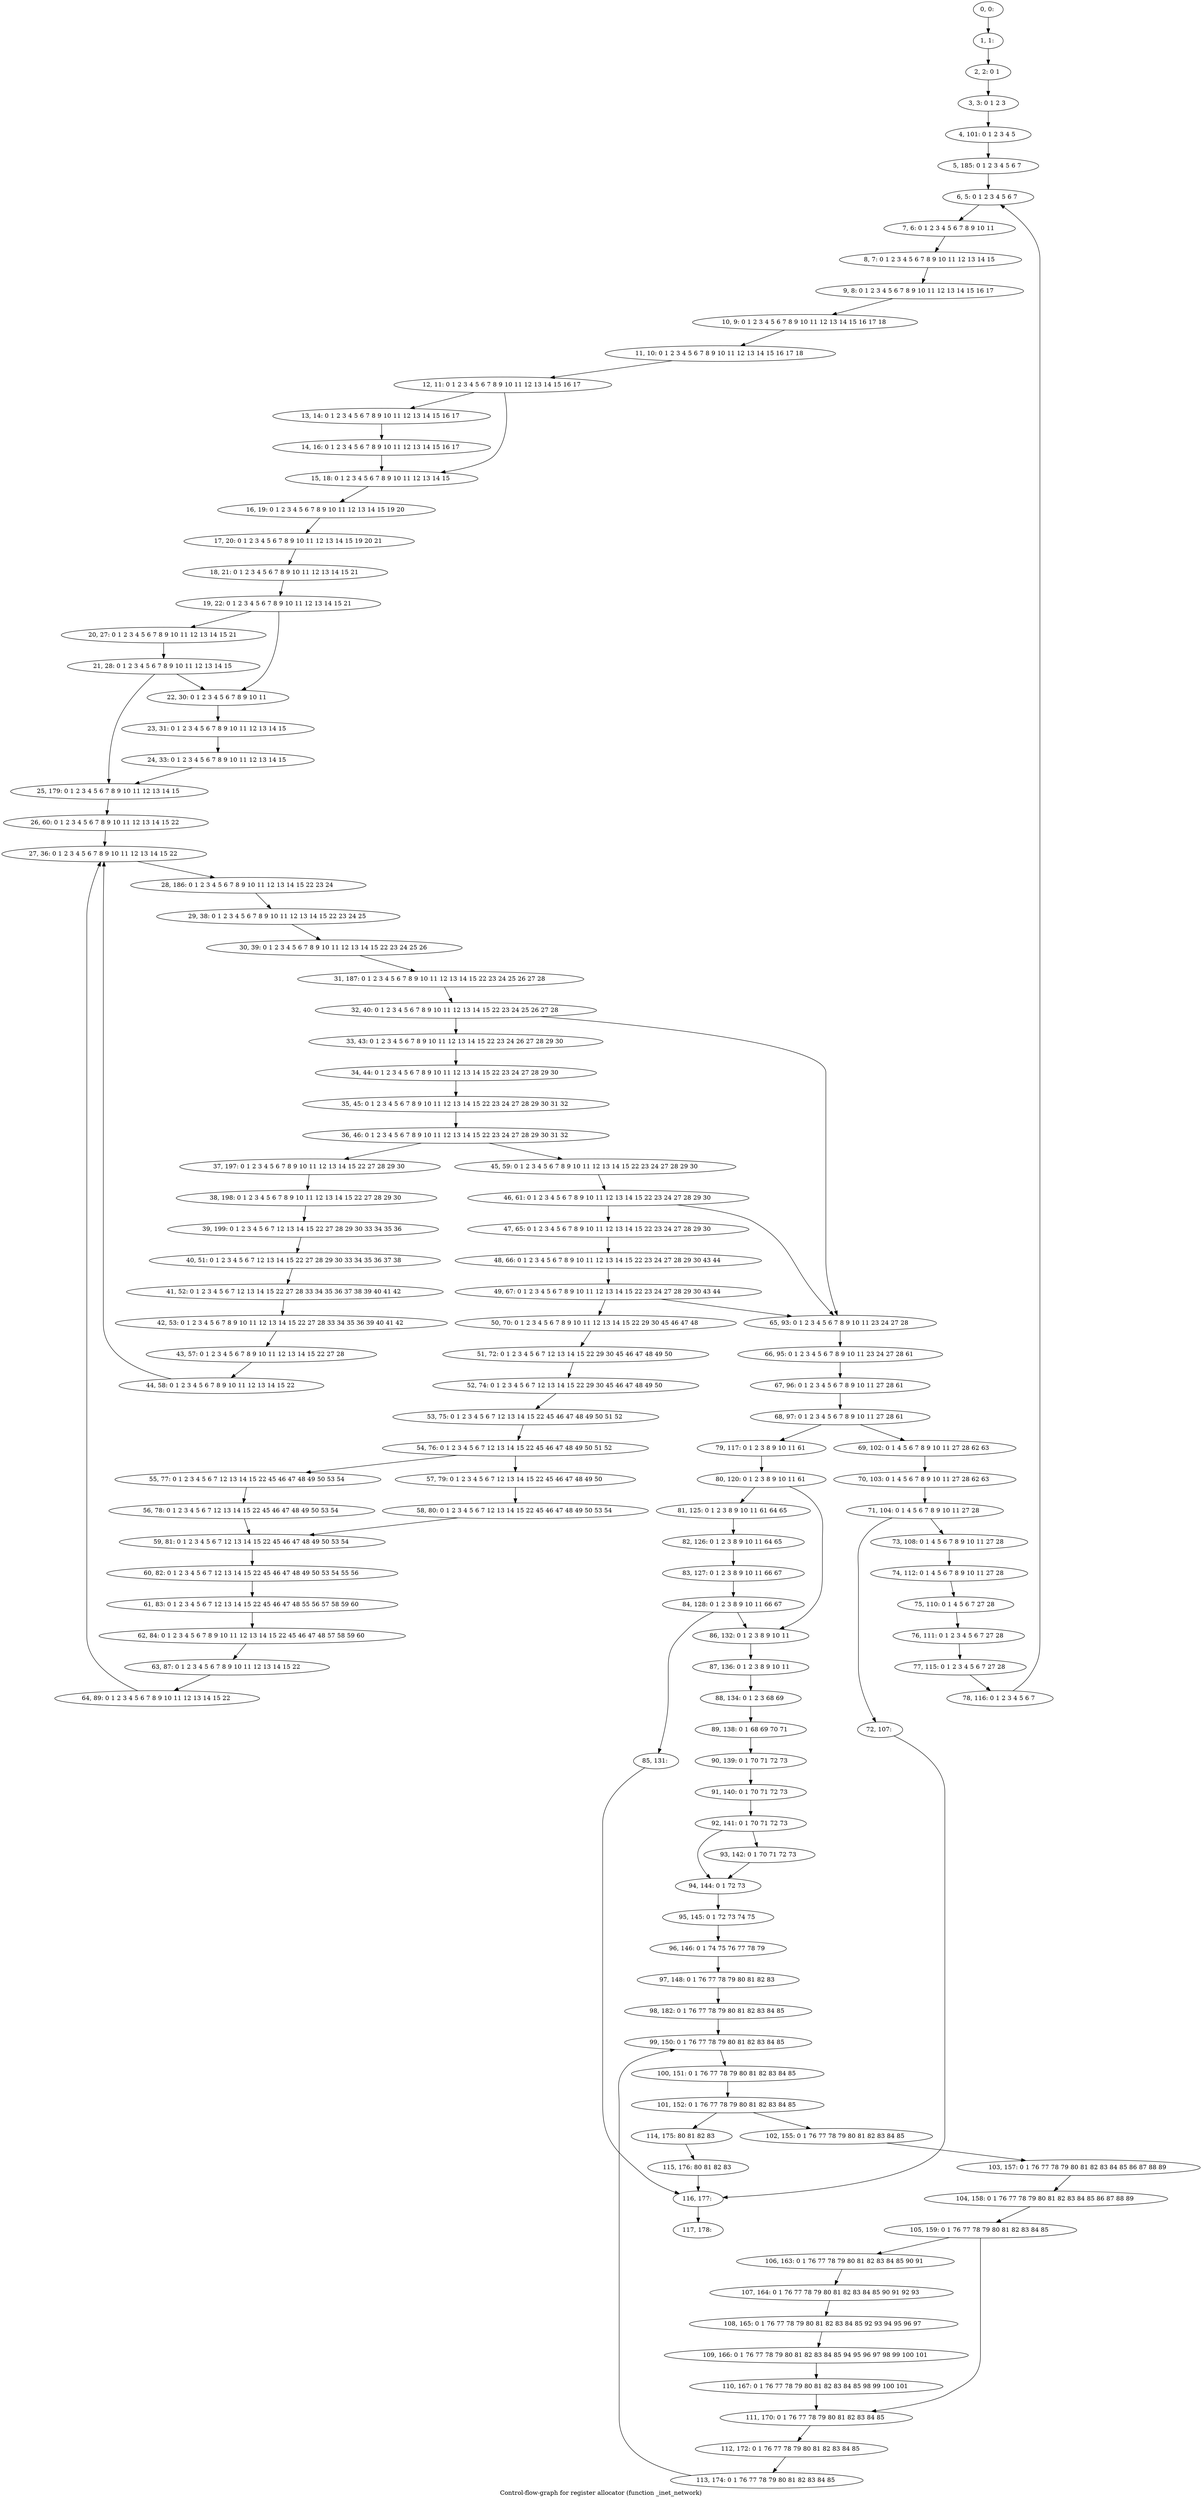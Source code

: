 digraph G {
graph [label="Control-flow-graph for register allocator (function _inet_network)"]
0[label="0, 0: "];
1[label="1, 1: "];
2[label="2, 2: 0 1 "];
3[label="3, 3: 0 1 2 3 "];
4[label="4, 101: 0 1 2 3 4 5 "];
5[label="5, 185: 0 1 2 3 4 5 6 7 "];
6[label="6, 5: 0 1 2 3 4 5 6 7 "];
7[label="7, 6: 0 1 2 3 4 5 6 7 8 9 10 11 "];
8[label="8, 7: 0 1 2 3 4 5 6 7 8 9 10 11 12 13 14 15 "];
9[label="9, 8: 0 1 2 3 4 5 6 7 8 9 10 11 12 13 14 15 16 17 "];
10[label="10, 9: 0 1 2 3 4 5 6 7 8 9 10 11 12 13 14 15 16 17 18 "];
11[label="11, 10: 0 1 2 3 4 5 6 7 8 9 10 11 12 13 14 15 16 17 18 "];
12[label="12, 11: 0 1 2 3 4 5 6 7 8 9 10 11 12 13 14 15 16 17 "];
13[label="13, 14: 0 1 2 3 4 5 6 7 8 9 10 11 12 13 14 15 16 17 "];
14[label="14, 16: 0 1 2 3 4 5 6 7 8 9 10 11 12 13 14 15 16 17 "];
15[label="15, 18: 0 1 2 3 4 5 6 7 8 9 10 11 12 13 14 15 "];
16[label="16, 19: 0 1 2 3 4 5 6 7 8 9 10 11 12 13 14 15 19 20 "];
17[label="17, 20: 0 1 2 3 4 5 6 7 8 9 10 11 12 13 14 15 19 20 21 "];
18[label="18, 21: 0 1 2 3 4 5 6 7 8 9 10 11 12 13 14 15 21 "];
19[label="19, 22: 0 1 2 3 4 5 6 7 8 9 10 11 12 13 14 15 21 "];
20[label="20, 27: 0 1 2 3 4 5 6 7 8 9 10 11 12 13 14 15 21 "];
21[label="21, 28: 0 1 2 3 4 5 6 7 8 9 10 11 12 13 14 15 "];
22[label="22, 30: 0 1 2 3 4 5 6 7 8 9 10 11 "];
23[label="23, 31: 0 1 2 3 4 5 6 7 8 9 10 11 12 13 14 15 "];
24[label="24, 33: 0 1 2 3 4 5 6 7 8 9 10 11 12 13 14 15 "];
25[label="25, 179: 0 1 2 3 4 5 6 7 8 9 10 11 12 13 14 15 "];
26[label="26, 60: 0 1 2 3 4 5 6 7 8 9 10 11 12 13 14 15 22 "];
27[label="27, 36: 0 1 2 3 4 5 6 7 8 9 10 11 12 13 14 15 22 "];
28[label="28, 186: 0 1 2 3 4 5 6 7 8 9 10 11 12 13 14 15 22 23 24 "];
29[label="29, 38: 0 1 2 3 4 5 6 7 8 9 10 11 12 13 14 15 22 23 24 25 "];
30[label="30, 39: 0 1 2 3 4 5 6 7 8 9 10 11 12 13 14 15 22 23 24 25 26 "];
31[label="31, 187: 0 1 2 3 4 5 6 7 8 9 10 11 12 13 14 15 22 23 24 25 26 27 28 "];
32[label="32, 40: 0 1 2 3 4 5 6 7 8 9 10 11 12 13 14 15 22 23 24 25 26 27 28 "];
33[label="33, 43: 0 1 2 3 4 5 6 7 8 9 10 11 12 13 14 15 22 23 24 26 27 28 29 30 "];
34[label="34, 44: 0 1 2 3 4 5 6 7 8 9 10 11 12 13 14 15 22 23 24 27 28 29 30 "];
35[label="35, 45: 0 1 2 3 4 5 6 7 8 9 10 11 12 13 14 15 22 23 24 27 28 29 30 31 32 "];
36[label="36, 46: 0 1 2 3 4 5 6 7 8 9 10 11 12 13 14 15 22 23 24 27 28 29 30 31 32 "];
37[label="37, 197: 0 1 2 3 4 5 6 7 8 9 10 11 12 13 14 15 22 27 28 29 30 "];
38[label="38, 198: 0 1 2 3 4 5 6 7 8 9 10 11 12 13 14 15 22 27 28 29 30 "];
39[label="39, 199: 0 1 2 3 4 5 6 7 12 13 14 15 22 27 28 29 30 33 34 35 36 "];
40[label="40, 51: 0 1 2 3 4 5 6 7 12 13 14 15 22 27 28 29 30 33 34 35 36 37 38 "];
41[label="41, 52: 0 1 2 3 4 5 6 7 12 13 14 15 22 27 28 33 34 35 36 37 38 39 40 41 42 "];
42[label="42, 53: 0 1 2 3 4 5 6 7 8 9 10 11 12 13 14 15 22 27 28 33 34 35 36 39 40 41 42 "];
43[label="43, 57: 0 1 2 3 4 5 6 7 8 9 10 11 12 13 14 15 22 27 28 "];
44[label="44, 58: 0 1 2 3 4 5 6 7 8 9 10 11 12 13 14 15 22 "];
45[label="45, 59: 0 1 2 3 4 5 6 7 8 9 10 11 12 13 14 15 22 23 24 27 28 29 30 "];
46[label="46, 61: 0 1 2 3 4 5 6 7 8 9 10 11 12 13 14 15 22 23 24 27 28 29 30 "];
47[label="47, 65: 0 1 2 3 4 5 6 7 8 9 10 11 12 13 14 15 22 23 24 27 28 29 30 "];
48[label="48, 66: 0 1 2 3 4 5 6 7 8 9 10 11 12 13 14 15 22 23 24 27 28 29 30 43 44 "];
49[label="49, 67: 0 1 2 3 4 5 6 7 8 9 10 11 12 13 14 15 22 23 24 27 28 29 30 43 44 "];
50[label="50, 70: 0 1 2 3 4 5 6 7 8 9 10 11 12 13 14 15 22 29 30 45 46 47 48 "];
51[label="51, 72: 0 1 2 3 4 5 6 7 12 13 14 15 22 29 30 45 46 47 48 49 50 "];
52[label="52, 74: 0 1 2 3 4 5 6 7 12 13 14 15 22 29 30 45 46 47 48 49 50 "];
53[label="53, 75: 0 1 2 3 4 5 6 7 12 13 14 15 22 45 46 47 48 49 50 51 52 "];
54[label="54, 76: 0 1 2 3 4 5 6 7 12 13 14 15 22 45 46 47 48 49 50 51 52 "];
55[label="55, 77: 0 1 2 3 4 5 6 7 12 13 14 15 22 45 46 47 48 49 50 53 54 "];
56[label="56, 78: 0 1 2 3 4 5 6 7 12 13 14 15 22 45 46 47 48 49 50 53 54 "];
57[label="57, 79: 0 1 2 3 4 5 6 7 12 13 14 15 22 45 46 47 48 49 50 "];
58[label="58, 80: 0 1 2 3 4 5 6 7 12 13 14 15 22 45 46 47 48 49 50 53 54 "];
59[label="59, 81: 0 1 2 3 4 5 6 7 12 13 14 15 22 45 46 47 48 49 50 53 54 "];
60[label="60, 82: 0 1 2 3 4 5 6 7 12 13 14 15 22 45 46 47 48 49 50 53 54 55 56 "];
61[label="61, 83: 0 1 2 3 4 5 6 7 12 13 14 15 22 45 46 47 48 55 56 57 58 59 60 "];
62[label="62, 84: 0 1 2 3 4 5 6 7 8 9 10 11 12 13 14 15 22 45 46 47 48 57 58 59 60 "];
63[label="63, 87: 0 1 2 3 4 5 6 7 8 9 10 11 12 13 14 15 22 "];
64[label="64, 89: 0 1 2 3 4 5 6 7 8 9 10 11 12 13 14 15 22 "];
65[label="65, 93: 0 1 2 3 4 5 6 7 8 9 10 11 23 24 27 28 "];
66[label="66, 95: 0 1 2 3 4 5 6 7 8 9 10 11 23 24 27 28 61 "];
67[label="67, 96: 0 1 2 3 4 5 6 7 8 9 10 11 27 28 61 "];
68[label="68, 97: 0 1 2 3 4 5 6 7 8 9 10 11 27 28 61 "];
69[label="69, 102: 0 1 4 5 6 7 8 9 10 11 27 28 62 63 "];
70[label="70, 103: 0 1 4 5 6 7 8 9 10 11 27 28 62 63 "];
71[label="71, 104: 0 1 4 5 6 7 8 9 10 11 27 28 "];
72[label="72, 107: "];
73[label="73, 108: 0 1 4 5 6 7 8 9 10 11 27 28 "];
74[label="74, 112: 0 1 4 5 6 7 8 9 10 11 27 28 "];
75[label="75, 110: 0 1 4 5 6 7 27 28 "];
76[label="76, 111: 0 1 2 3 4 5 6 7 27 28 "];
77[label="77, 115: 0 1 2 3 4 5 6 7 27 28 "];
78[label="78, 116: 0 1 2 3 4 5 6 7 "];
79[label="79, 117: 0 1 2 3 8 9 10 11 61 "];
80[label="80, 120: 0 1 2 3 8 9 10 11 61 "];
81[label="81, 125: 0 1 2 3 8 9 10 11 61 64 65 "];
82[label="82, 126: 0 1 2 3 8 9 10 11 64 65 "];
83[label="83, 127: 0 1 2 3 8 9 10 11 66 67 "];
84[label="84, 128: 0 1 2 3 8 9 10 11 66 67 "];
85[label="85, 131: "];
86[label="86, 132: 0 1 2 3 8 9 10 11 "];
87[label="87, 136: 0 1 2 3 8 9 10 11 "];
88[label="88, 134: 0 1 2 3 68 69 "];
89[label="89, 138: 0 1 68 69 70 71 "];
90[label="90, 139: 0 1 70 71 72 73 "];
91[label="91, 140: 0 1 70 71 72 73 "];
92[label="92, 141: 0 1 70 71 72 73 "];
93[label="93, 142: 0 1 70 71 72 73 "];
94[label="94, 144: 0 1 72 73 "];
95[label="95, 145: 0 1 72 73 74 75 "];
96[label="96, 146: 0 1 74 75 76 77 78 79 "];
97[label="97, 148: 0 1 76 77 78 79 80 81 82 83 "];
98[label="98, 182: 0 1 76 77 78 79 80 81 82 83 84 85 "];
99[label="99, 150: 0 1 76 77 78 79 80 81 82 83 84 85 "];
100[label="100, 151: 0 1 76 77 78 79 80 81 82 83 84 85 "];
101[label="101, 152: 0 1 76 77 78 79 80 81 82 83 84 85 "];
102[label="102, 155: 0 1 76 77 78 79 80 81 82 83 84 85 "];
103[label="103, 157: 0 1 76 77 78 79 80 81 82 83 84 85 86 87 88 89 "];
104[label="104, 158: 0 1 76 77 78 79 80 81 82 83 84 85 86 87 88 89 "];
105[label="105, 159: 0 1 76 77 78 79 80 81 82 83 84 85 "];
106[label="106, 163: 0 1 76 77 78 79 80 81 82 83 84 85 90 91 "];
107[label="107, 164: 0 1 76 77 78 79 80 81 82 83 84 85 90 91 92 93 "];
108[label="108, 165: 0 1 76 77 78 79 80 81 82 83 84 85 92 93 94 95 96 97 "];
109[label="109, 166: 0 1 76 77 78 79 80 81 82 83 84 85 94 95 96 97 98 99 100 101 "];
110[label="110, 167: 0 1 76 77 78 79 80 81 82 83 84 85 98 99 100 101 "];
111[label="111, 170: 0 1 76 77 78 79 80 81 82 83 84 85 "];
112[label="112, 172: 0 1 76 77 78 79 80 81 82 83 84 85 "];
113[label="113, 174: 0 1 76 77 78 79 80 81 82 83 84 85 "];
114[label="114, 175: 80 81 82 83 "];
115[label="115, 176: 80 81 82 83 "];
116[label="116, 177: "];
117[label="117, 178: "];
0->1 ;
1->2 ;
2->3 ;
3->4 ;
4->5 ;
5->6 ;
6->7 ;
7->8 ;
8->9 ;
9->10 ;
10->11 ;
11->12 ;
12->13 ;
12->15 ;
13->14 ;
14->15 ;
15->16 ;
16->17 ;
17->18 ;
18->19 ;
19->20 ;
19->22 ;
20->21 ;
21->22 ;
21->25 ;
22->23 ;
23->24 ;
24->25 ;
25->26 ;
26->27 ;
27->28 ;
28->29 ;
29->30 ;
30->31 ;
31->32 ;
32->33 ;
32->65 ;
33->34 ;
34->35 ;
35->36 ;
36->37 ;
36->45 ;
37->38 ;
38->39 ;
39->40 ;
40->41 ;
41->42 ;
42->43 ;
43->44 ;
44->27 ;
45->46 ;
46->47 ;
46->65 ;
47->48 ;
48->49 ;
49->50 ;
49->65 ;
50->51 ;
51->52 ;
52->53 ;
53->54 ;
54->55 ;
54->57 ;
55->56 ;
56->59 ;
57->58 ;
58->59 ;
59->60 ;
60->61 ;
61->62 ;
62->63 ;
63->64 ;
64->27 ;
65->66 ;
66->67 ;
67->68 ;
68->69 ;
68->79 ;
69->70 ;
70->71 ;
71->72 ;
71->73 ;
72->116 ;
73->74 ;
74->75 ;
75->76 ;
76->77 ;
77->78 ;
78->6 ;
79->80 ;
80->81 ;
80->86 ;
81->82 ;
82->83 ;
83->84 ;
84->85 ;
84->86 ;
85->116 ;
86->87 ;
87->88 ;
88->89 ;
89->90 ;
90->91 ;
91->92 ;
92->93 ;
92->94 ;
93->94 ;
94->95 ;
95->96 ;
96->97 ;
97->98 ;
98->99 ;
99->100 ;
100->101 ;
101->102 ;
101->114 ;
102->103 ;
103->104 ;
104->105 ;
105->106 ;
105->111 ;
106->107 ;
107->108 ;
108->109 ;
109->110 ;
110->111 ;
111->112 ;
112->113 ;
113->99 ;
114->115 ;
115->116 ;
116->117 ;
}
